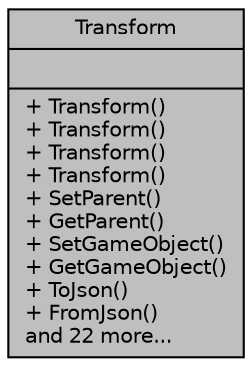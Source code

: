 digraph "Transform"
{
 // LATEX_PDF_SIZE
  edge [fontname="Helvetica",fontsize="10",labelfontname="Helvetica",labelfontsize="10"];
  node [fontname="Helvetica",fontsize="10",shape=record];
  Node1 [label="{Transform\n||+ Transform()\l+ Transform()\l+ Transform()\l+ Transform()\l+ SetParent()\l+ GetParent()\l+ SetGameObject()\l+ GetGameObject()\l+ ToJson()\l+ FromJson()\land 22 more...\l}",height=0.2,width=0.4,color="black", fillcolor="grey75", style="filled", fontcolor="black",tooltip="Stores data about an object or componet's location in space."];
}
